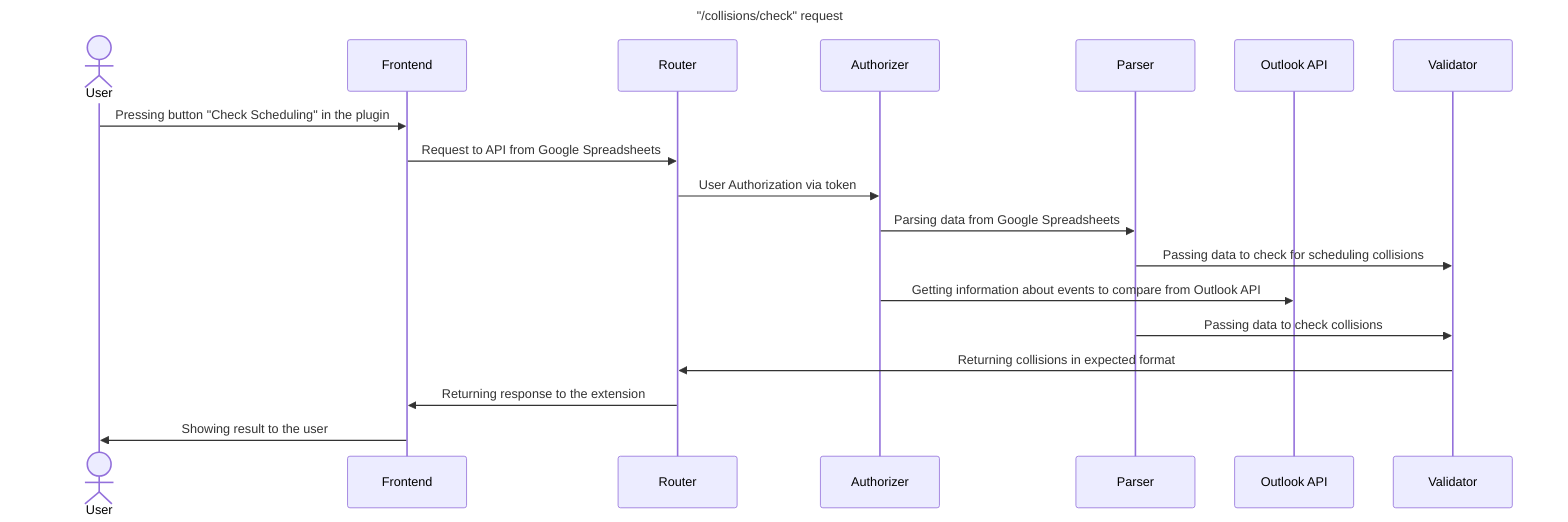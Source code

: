 sequenceDiagram
    title "/collisions/check" request

    actor User
    participant Frontend
    participant Router
    participant Authorizer
    participant Parser
    participant Outlook API
    participant Validator

    User->>Frontend:Pressing button "Check Scheduling" in the plugin
    Frontend->>Router:Request to API from Google Spreadsheets

    Router->>Authorizer:User Authorization via token
    Authorizer->>Parser:Parsing data from Google Spreadsheets
    Parser->>Validator:Passing data to check for scheduling collisions
    Authorizer->>Outlook API:Getting information about events to compare from Outlook API
    Parser->>Validator:Passing data to check collisions
    Validator->>Router:Returning collisions in expected format
    Router->>Frontend:Returning response to the extension
    Frontend->>User:Showing result to the user